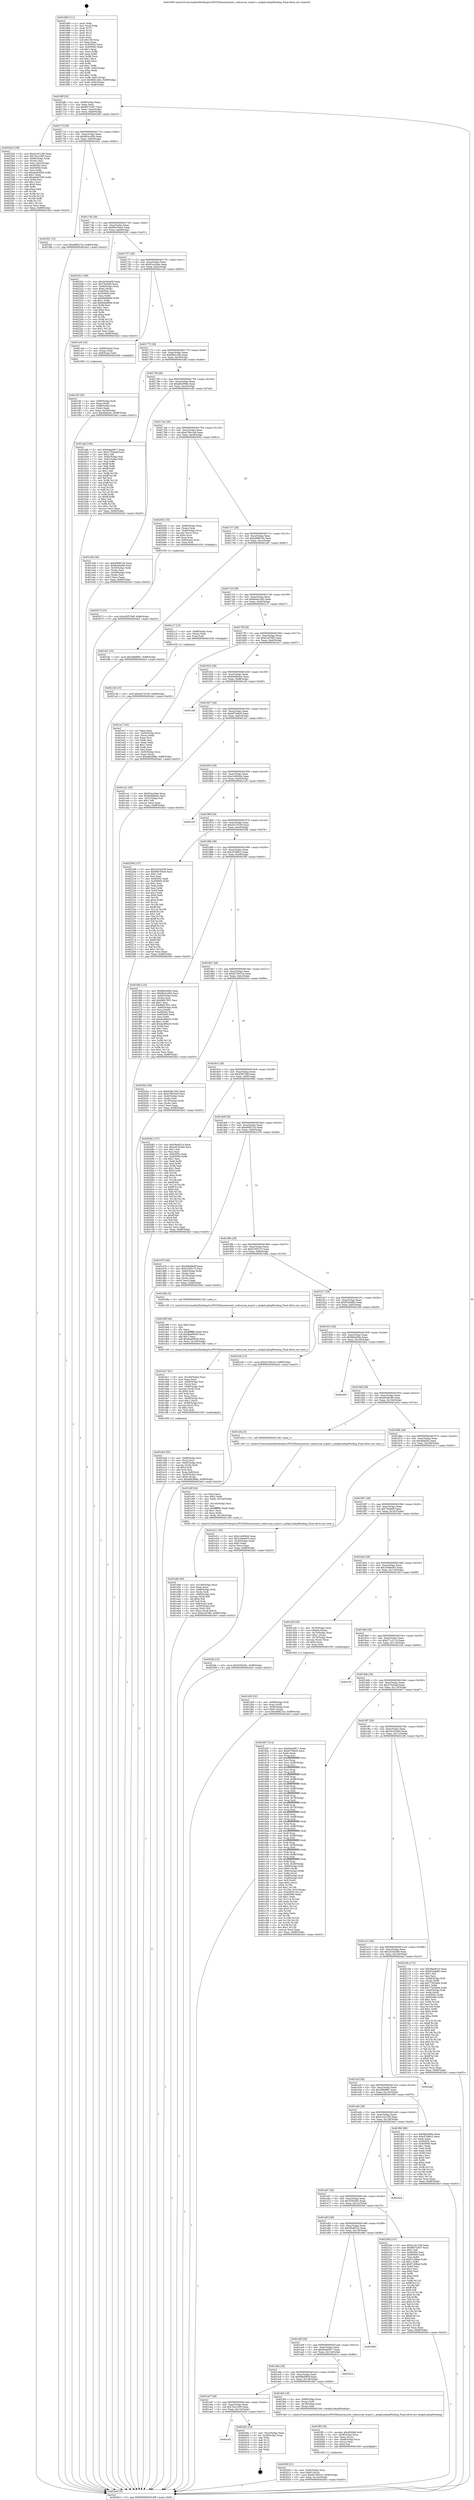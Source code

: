digraph "0x401690" {
  label = "0x401690 (/mnt/c/Users/mathe/Desktop/tcc/POCII/binaries/extr_redissrcae_evport.c_aeApiLookupPending_Final-ollvm.out::main(0))"
  labelloc = "t"
  node[shape=record]

  Entry [label="",width=0.3,height=0.3,shape=circle,fillcolor=black,style=filled]
  "0x4016ff" [label="{
     0x4016ff [32]\l
     | [instrs]\l
     &nbsp;&nbsp;0x4016ff \<+6\>: mov -0x98(%rbp),%eax\l
     &nbsp;&nbsp;0x401705 \<+2\>: mov %eax,%ecx\l
     &nbsp;&nbsp;0x401707 \<+6\>: sub $0x89c7e267,%ecx\l
     &nbsp;&nbsp;0x40170d \<+6\>: mov %eax,-0xac(%rbp)\l
     &nbsp;&nbsp;0x401713 \<+6\>: mov %ecx,-0xb0(%rbp)\l
     &nbsp;&nbsp;0x401719 \<+6\>: je 00000000004023a0 \<main+0xd10\>\l
  }"]
  "0x4023a0" [label="{
     0x4023a0 [108]\l
     | [instrs]\l
     &nbsp;&nbsp;0x4023a0 \<+5\>: mov $0x41cb1238,%eax\l
     &nbsp;&nbsp;0x4023a5 \<+5\>: mov $0x7bccc295,%ecx\l
     &nbsp;&nbsp;0x4023aa \<+7\>: mov -0x90(%rbp),%rdx\l
     &nbsp;&nbsp;0x4023b1 \<+2\>: mov (%rdx),%esi\l
     &nbsp;&nbsp;0x4023b3 \<+3\>: mov %esi,-0x2c(%rbp)\l
     &nbsp;&nbsp;0x4023b6 \<+7\>: mov 0x40505c,%esi\l
     &nbsp;&nbsp;0x4023bd \<+7\>: mov 0x405060,%edi\l
     &nbsp;&nbsp;0x4023c4 \<+3\>: mov %esi,%r8d\l
     &nbsp;&nbsp;0x4023c7 \<+7\>: sub $0xa6d43556,%r8d\l
     &nbsp;&nbsp;0x4023ce \<+4\>: sub $0x1,%r8d\l
     &nbsp;&nbsp;0x4023d2 \<+7\>: add $0xa6d43556,%r8d\l
     &nbsp;&nbsp;0x4023d9 \<+4\>: imul %r8d,%esi\l
     &nbsp;&nbsp;0x4023dd \<+3\>: and $0x1,%esi\l
     &nbsp;&nbsp;0x4023e0 \<+3\>: cmp $0x0,%esi\l
     &nbsp;&nbsp;0x4023e3 \<+4\>: sete %r9b\l
     &nbsp;&nbsp;0x4023e7 \<+3\>: cmp $0xa,%edi\l
     &nbsp;&nbsp;0x4023ea \<+4\>: setl %r10b\l
     &nbsp;&nbsp;0x4023ee \<+3\>: mov %r9b,%r11b\l
     &nbsp;&nbsp;0x4023f1 \<+3\>: and %r10b,%r11b\l
     &nbsp;&nbsp;0x4023f4 \<+3\>: xor %r10b,%r9b\l
     &nbsp;&nbsp;0x4023f7 \<+3\>: or %r9b,%r11b\l
     &nbsp;&nbsp;0x4023fa \<+4\>: test $0x1,%r11b\l
     &nbsp;&nbsp;0x4023fe \<+3\>: cmovne %ecx,%eax\l
     &nbsp;&nbsp;0x402401 \<+6\>: mov %eax,-0x98(%rbp)\l
     &nbsp;&nbsp;0x402407 \<+5\>: jmp 00000000004024e3 \<main+0xe53\>\l
  }"]
  "0x40171f" [label="{
     0x40171f [28]\l
     | [instrs]\l
     &nbsp;&nbsp;0x40171f \<+5\>: jmp 0000000000401724 \<main+0x94\>\l
     &nbsp;&nbsp;0x401724 \<+6\>: mov -0xac(%rbp),%eax\l
     &nbsp;&nbsp;0x40172a \<+5\>: sub $0x8b3ccd5b,%eax\l
     &nbsp;&nbsp;0x40172f \<+6\>: mov %eax,-0xb4(%rbp)\l
     &nbsp;&nbsp;0x401735 \<+6\>: je 0000000000401fd1 \<main+0x941\>\l
  }"]
  Exit [label="",width=0.3,height=0.3,shape=circle,fillcolor=black,style=filled,peripheries=2]
  "0x401fd1" [label="{
     0x401fd1 [15]\l
     | [instrs]\l
     &nbsp;&nbsp;0x401fd1 \<+10\>: movl $0xef0827a3,-0x98(%rbp)\l
     &nbsp;&nbsp;0x401fdb \<+5\>: jmp 00000000004024e3 \<main+0xe53\>\l
  }"]
  "0x40173b" [label="{
     0x40173b [28]\l
     | [instrs]\l
     &nbsp;&nbsp;0x40173b \<+5\>: jmp 0000000000401740 \<main+0xb0\>\l
     &nbsp;&nbsp;0x401740 \<+6\>: mov -0xac(%rbp),%eax\l
     &nbsp;&nbsp;0x401746 \<+5\>: sub $0x90e79ee4,%eax\l
     &nbsp;&nbsp;0x40174b \<+6\>: mov %eax,-0xb8(%rbp)\l
     &nbsp;&nbsp;0x401751 \<+6\>: je 0000000000402291 \<main+0xc01\>\l
  }"]
  "0x401af3" [label="{
     0x401af3\l
  }", style=dashed]
  "0x402291" [label="{
     0x402291 [109]\l
     | [instrs]\l
     &nbsp;&nbsp;0x402291 \<+5\>: mov $0x2e33a458,%eax\l
     &nbsp;&nbsp;0x402296 \<+5\>: mov $0x75e0ef5,%ecx\l
     &nbsp;&nbsp;0x40229b \<+7\>: mov -0x90(%rbp),%rdx\l
     &nbsp;&nbsp;0x4022a2 \<+6\>: movl $0x0,(%rdx)\l
     &nbsp;&nbsp;0x4022a8 \<+7\>: mov 0x40505c,%esi\l
     &nbsp;&nbsp;0x4022af \<+7\>: mov 0x405060,%edi\l
     &nbsp;&nbsp;0x4022b6 \<+3\>: mov %esi,%r8d\l
     &nbsp;&nbsp;0x4022b9 \<+7\>: sub $0xb0d46f49,%r8d\l
     &nbsp;&nbsp;0x4022c0 \<+4\>: sub $0x1,%r8d\l
     &nbsp;&nbsp;0x4022c4 \<+7\>: add $0xb0d46f49,%r8d\l
     &nbsp;&nbsp;0x4022cb \<+4\>: imul %r8d,%esi\l
     &nbsp;&nbsp;0x4022cf \<+3\>: and $0x1,%esi\l
     &nbsp;&nbsp;0x4022d2 \<+3\>: cmp $0x0,%esi\l
     &nbsp;&nbsp;0x4022d5 \<+4\>: sete %r9b\l
     &nbsp;&nbsp;0x4022d9 \<+3\>: cmp $0xa,%edi\l
     &nbsp;&nbsp;0x4022dc \<+4\>: setl %r10b\l
     &nbsp;&nbsp;0x4022e0 \<+3\>: mov %r9b,%r11b\l
     &nbsp;&nbsp;0x4022e3 \<+3\>: and %r10b,%r11b\l
     &nbsp;&nbsp;0x4022e6 \<+3\>: xor %r10b,%r9b\l
     &nbsp;&nbsp;0x4022e9 \<+3\>: or %r9b,%r11b\l
     &nbsp;&nbsp;0x4022ec \<+4\>: test $0x1,%r11b\l
     &nbsp;&nbsp;0x4022f0 \<+3\>: cmovne %ecx,%eax\l
     &nbsp;&nbsp;0x4022f3 \<+6\>: mov %eax,-0x98(%rbp)\l
     &nbsp;&nbsp;0x4022f9 \<+5\>: jmp 00000000004024e3 \<main+0xe53\>\l
  }"]
  "0x401757" [label="{
     0x401757 [28]\l
     | [instrs]\l
     &nbsp;&nbsp;0x401757 \<+5\>: jmp 000000000040175c \<main+0xcc\>\l
     &nbsp;&nbsp;0x40175c \<+6\>: mov -0xac(%rbp),%eax\l
     &nbsp;&nbsp;0x401762 \<+5\>: sub $0x92ac3dee,%eax\l
     &nbsp;&nbsp;0x401767 \<+6\>: mov %eax,-0xbc(%rbp)\l
     &nbsp;&nbsp;0x40176d \<+6\>: je 0000000000401ce0 \<main+0x650\>\l
  }"]
  "0x40240c" [label="{
     0x40240c [18]\l
     | [instrs]\l
     &nbsp;&nbsp;0x40240c \<+3\>: mov -0x2c(%rbp),%eax\l
     &nbsp;&nbsp;0x40240f \<+4\>: lea -0x28(%rbp),%rsp\l
     &nbsp;&nbsp;0x402413 \<+1\>: pop %rbx\l
     &nbsp;&nbsp;0x402414 \<+2\>: pop %r12\l
     &nbsp;&nbsp;0x402416 \<+2\>: pop %r13\l
     &nbsp;&nbsp;0x402418 \<+2\>: pop %r14\l
     &nbsp;&nbsp;0x40241a \<+2\>: pop %r15\l
     &nbsp;&nbsp;0x40241c \<+1\>: pop %rbp\l
     &nbsp;&nbsp;0x40241d \<+1\>: ret\l
  }"]
  "0x401ce0" [label="{
     0x401ce0 [19]\l
     | [instrs]\l
     &nbsp;&nbsp;0x401ce0 \<+7\>: mov -0x88(%rbp),%rax\l
     &nbsp;&nbsp;0x401ce7 \<+3\>: mov (%rax),%rax\l
     &nbsp;&nbsp;0x401cea \<+4\>: mov 0x8(%rax),%rdi\l
     &nbsp;&nbsp;0x401cee \<+5\>: call 0000000000401060 \<atoi@plt\>\l
     | [calls]\l
     &nbsp;&nbsp;0x401060 \{1\} (unknown)\l
  }"]
  "0x401773" [label="{
     0x401773 [28]\l
     | [instrs]\l
     &nbsp;&nbsp;0x401773 \<+5\>: jmp 0000000000401778 \<main+0xe8\>\l
     &nbsp;&nbsp;0x401778 \<+6\>: mov -0xac(%rbp),%eax\l
     &nbsp;&nbsp;0x40177e \<+5\>: sub $0x98d1cfdc,%eax\l
     &nbsp;&nbsp;0x401783 \<+6\>: mov %eax,-0xc0(%rbp)\l
     &nbsp;&nbsp;0x401789 \<+6\>: je 0000000000401afd \<main+0x46d\>\l
  }"]
  "0x4021d6" [label="{
     0x4021d6 [15]\l
     | [instrs]\l
     &nbsp;&nbsp;0x4021d6 \<+10\>: movl $0xc6c70100,-0x98(%rbp)\l
     &nbsp;&nbsp;0x4021e0 \<+5\>: jmp 00000000004024e3 \<main+0xe53\>\l
  }"]
  "0x401afd" [label="{
     0x401afd [106]\l
     | [instrs]\l
     &nbsp;&nbsp;0x401afd \<+5\>: mov $0x64ea0817,%eax\l
     &nbsp;&nbsp;0x401b02 \<+5\>: mov $0x275e5aaf,%ecx\l
     &nbsp;&nbsp;0x401b07 \<+2\>: mov $0x1,%dl\l
     &nbsp;&nbsp;0x401b09 \<+7\>: mov -0x92(%rbp),%sil\l
     &nbsp;&nbsp;0x401b10 \<+7\>: mov -0x91(%rbp),%dil\l
     &nbsp;&nbsp;0x401b17 \<+3\>: mov %sil,%r8b\l
     &nbsp;&nbsp;0x401b1a \<+4\>: xor $0xff,%r8b\l
     &nbsp;&nbsp;0x401b1e \<+3\>: mov %dil,%r9b\l
     &nbsp;&nbsp;0x401b21 \<+4\>: xor $0xff,%r9b\l
     &nbsp;&nbsp;0x401b25 \<+3\>: xor $0x1,%dl\l
     &nbsp;&nbsp;0x401b28 \<+3\>: mov %r8b,%r10b\l
     &nbsp;&nbsp;0x401b2b \<+4\>: and $0xff,%r10b\l
     &nbsp;&nbsp;0x401b2f \<+3\>: and %dl,%sil\l
     &nbsp;&nbsp;0x401b32 \<+3\>: mov %r9b,%r11b\l
     &nbsp;&nbsp;0x401b35 \<+4\>: and $0xff,%r11b\l
     &nbsp;&nbsp;0x401b39 \<+3\>: and %dl,%dil\l
     &nbsp;&nbsp;0x401b3c \<+3\>: or %sil,%r10b\l
     &nbsp;&nbsp;0x401b3f \<+3\>: or %dil,%r11b\l
     &nbsp;&nbsp;0x401b42 \<+3\>: xor %r11b,%r10b\l
     &nbsp;&nbsp;0x401b45 \<+3\>: or %r9b,%r8b\l
     &nbsp;&nbsp;0x401b48 \<+4\>: xor $0xff,%r8b\l
     &nbsp;&nbsp;0x401b4c \<+3\>: or $0x1,%dl\l
     &nbsp;&nbsp;0x401b4f \<+3\>: and %dl,%r8b\l
     &nbsp;&nbsp;0x401b52 \<+3\>: or %r8b,%r10b\l
     &nbsp;&nbsp;0x401b55 \<+4\>: test $0x1,%r10b\l
     &nbsp;&nbsp;0x401b59 \<+3\>: cmovne %ecx,%eax\l
     &nbsp;&nbsp;0x401b5c \<+6\>: mov %eax,-0x98(%rbp)\l
     &nbsp;&nbsp;0x401b62 \<+5\>: jmp 00000000004024e3 \<main+0xe53\>\l
  }"]
  "0x40178f" [label="{
     0x40178f [28]\l
     | [instrs]\l
     &nbsp;&nbsp;0x40178f \<+5\>: jmp 0000000000401794 \<main+0x104\>\l
     &nbsp;&nbsp;0x401794 \<+6\>: mov -0xac(%rbp),%eax\l
     &nbsp;&nbsp;0x40179a \<+5\>: sub $0xa6b396fe,%eax\l
     &nbsp;&nbsp;0x40179f \<+6\>: mov %eax,-0xc4(%rbp)\l
     &nbsp;&nbsp;0x4017a5 \<+6\>: je 0000000000401e36 \<main+0x7a6\>\l
  }"]
  "0x4024e3" [label="{
     0x4024e3 [5]\l
     | [instrs]\l
     &nbsp;&nbsp;0x4024e3 \<+5\>: jmp 00000000004016ff \<main+0x6f\>\l
  }"]
  "0x401690" [label="{
     0x401690 [111]\l
     | [instrs]\l
     &nbsp;&nbsp;0x401690 \<+1\>: push %rbp\l
     &nbsp;&nbsp;0x401691 \<+3\>: mov %rsp,%rbp\l
     &nbsp;&nbsp;0x401694 \<+2\>: push %r15\l
     &nbsp;&nbsp;0x401696 \<+2\>: push %r14\l
     &nbsp;&nbsp;0x401698 \<+2\>: push %r13\l
     &nbsp;&nbsp;0x40169a \<+2\>: push %r12\l
     &nbsp;&nbsp;0x40169c \<+1\>: push %rbx\l
     &nbsp;&nbsp;0x40169d \<+7\>: sub $0x138,%rsp\l
     &nbsp;&nbsp;0x4016a4 \<+2\>: xor %eax,%eax\l
     &nbsp;&nbsp;0x4016a6 \<+7\>: mov 0x40505c,%ecx\l
     &nbsp;&nbsp;0x4016ad \<+7\>: mov 0x405060,%edx\l
     &nbsp;&nbsp;0x4016b4 \<+3\>: sub $0x1,%eax\l
     &nbsp;&nbsp;0x4016b7 \<+3\>: mov %ecx,%r8d\l
     &nbsp;&nbsp;0x4016ba \<+3\>: add %eax,%r8d\l
     &nbsp;&nbsp;0x4016bd \<+4\>: imul %r8d,%ecx\l
     &nbsp;&nbsp;0x4016c1 \<+3\>: and $0x1,%ecx\l
     &nbsp;&nbsp;0x4016c4 \<+3\>: cmp $0x0,%ecx\l
     &nbsp;&nbsp;0x4016c7 \<+4\>: sete %r9b\l
     &nbsp;&nbsp;0x4016cb \<+4\>: and $0x1,%r9b\l
     &nbsp;&nbsp;0x4016cf \<+7\>: mov %r9b,-0x92(%rbp)\l
     &nbsp;&nbsp;0x4016d6 \<+3\>: cmp $0xa,%edx\l
     &nbsp;&nbsp;0x4016d9 \<+4\>: setl %r9b\l
     &nbsp;&nbsp;0x4016dd \<+4\>: and $0x1,%r9b\l
     &nbsp;&nbsp;0x4016e1 \<+7\>: mov %r9b,-0x91(%rbp)\l
     &nbsp;&nbsp;0x4016e8 \<+10\>: movl $0x98d1cfdc,-0x98(%rbp)\l
     &nbsp;&nbsp;0x4016f2 \<+6\>: mov %edi,-0x9c(%rbp)\l
     &nbsp;&nbsp;0x4016f8 \<+7\>: mov %rsi,-0xa8(%rbp)\l
  }"]
  "0x402073" [label="{
     0x402073 [15]\l
     | [instrs]\l
     &nbsp;&nbsp;0x402073 \<+10\>: movl $0xd3f5796f,-0x98(%rbp)\l
     &nbsp;&nbsp;0x40207d \<+5\>: jmp 00000000004024e3 \<main+0xe53\>\l
  }"]
  "0x401e36" [label="{
     0x401e36 [36]\l
     | [instrs]\l
     &nbsp;&nbsp;0x401e36 \<+5\>: mov $0xa908f15b,%eax\l
     &nbsp;&nbsp;0x401e3b \<+5\>: mov $0xfe5e6c86,%ecx\l
     &nbsp;&nbsp;0x401e40 \<+4\>: mov -0x50(%rbp),%rdx\l
     &nbsp;&nbsp;0x401e44 \<+2\>: mov (%rdx),%esi\l
     &nbsp;&nbsp;0x401e46 \<+4\>: mov -0x58(%rbp),%rdx\l
     &nbsp;&nbsp;0x401e4a \<+2\>: cmp (%rdx),%esi\l
     &nbsp;&nbsp;0x401e4c \<+3\>: cmovl %ecx,%eax\l
     &nbsp;&nbsp;0x401e4f \<+6\>: mov %eax,-0x98(%rbp)\l
     &nbsp;&nbsp;0x401e55 \<+5\>: jmp 00000000004024e3 \<main+0xe53\>\l
  }"]
  "0x4017ab" [label="{
     0x4017ab [28]\l
     | [instrs]\l
     &nbsp;&nbsp;0x4017ab \<+5\>: jmp 00000000004017b0 \<main+0x120\>\l
     &nbsp;&nbsp;0x4017b0 \<+6\>: mov -0xac(%rbp),%eax\l
     &nbsp;&nbsp;0x4017b6 \<+5\>: sub $0xa79bc2e8,%eax\l
     &nbsp;&nbsp;0x4017bb \<+6\>: mov %eax,-0xc8(%rbp)\l
     &nbsp;&nbsp;0x4017c1 \<+6\>: je 0000000000402052 \<main+0x9c2\>\l
  }"]
  "0x40200f" [label="{
     0x40200f [31]\l
     | [instrs]\l
     &nbsp;&nbsp;0x40200f \<+4\>: mov -0x40(%rbp),%rcx\l
     &nbsp;&nbsp;0x402013 \<+6\>: movl $0x0,(%rcx)\l
     &nbsp;&nbsp;0x402019 \<+10\>: movl $0xd270d21b,-0x98(%rbp)\l
     &nbsp;&nbsp;0x402023 \<+6\>: mov %eax,-0x14c(%rbp)\l
     &nbsp;&nbsp;0x402029 \<+5\>: jmp 00000000004024e3 \<main+0xe53\>\l
  }"]
  "0x402052" [label="{
     0x402052 [33]\l
     | [instrs]\l
     &nbsp;&nbsp;0x402052 \<+4\>: mov -0x68(%rbp),%rax\l
     &nbsp;&nbsp;0x402056 \<+3\>: mov (%rax),%rax\l
     &nbsp;&nbsp;0x402059 \<+4\>: mov -0x40(%rbp),%rcx\l
     &nbsp;&nbsp;0x40205d \<+3\>: movslq (%rcx),%rcx\l
     &nbsp;&nbsp;0x402060 \<+4\>: shl $0x4,%rcx\l
     &nbsp;&nbsp;0x402064 \<+3\>: add %rcx,%rax\l
     &nbsp;&nbsp;0x402067 \<+4\>: mov 0x8(%rax),%rax\l
     &nbsp;&nbsp;0x40206b \<+3\>: mov %rax,%rdi\l
     &nbsp;&nbsp;0x40206e \<+5\>: call 0000000000401030 \<free@plt\>\l
     | [calls]\l
     &nbsp;&nbsp;0x401030 \{1\} (unknown)\l
  }"]
  "0x4017c7" [label="{
     0x4017c7 [28]\l
     | [instrs]\l
     &nbsp;&nbsp;0x4017c7 \<+5\>: jmp 00000000004017cc \<main+0x13c\>\l
     &nbsp;&nbsp;0x4017cc \<+6\>: mov -0xac(%rbp),%eax\l
     &nbsp;&nbsp;0x4017d2 \<+5\>: sub $0xa908f15b,%eax\l
     &nbsp;&nbsp;0x4017d7 \<+6\>: mov %eax,-0xcc(%rbp)\l
     &nbsp;&nbsp;0x4017dd \<+6\>: je 0000000000401ef1 \<main+0x861\>\l
  }"]
  "0x401ff2" [label="{
     0x401ff2 [29]\l
     | [instrs]\l
     &nbsp;&nbsp;0x401ff2 \<+10\>: movabs $0x4030b6,%rdi\l
     &nbsp;&nbsp;0x401ffc \<+4\>: mov -0x48(%rbp),%rcx\l
     &nbsp;&nbsp;0x402000 \<+2\>: mov %eax,(%rcx)\l
     &nbsp;&nbsp;0x402002 \<+4\>: mov -0x48(%rbp),%rcx\l
     &nbsp;&nbsp;0x402006 \<+2\>: mov (%rcx),%esi\l
     &nbsp;&nbsp;0x402008 \<+2\>: mov $0x0,%al\l
     &nbsp;&nbsp;0x40200a \<+5\>: call 0000000000401040 \<printf@plt\>\l
     | [calls]\l
     &nbsp;&nbsp;0x401040 \{1\} (unknown)\l
  }"]
  "0x401ef1" [label="{
     0x401ef1 [15]\l
     | [instrs]\l
     &nbsp;&nbsp;0x401ef1 \<+10\>: movl $0x3dfef981,-0x98(%rbp)\l
     &nbsp;&nbsp;0x401efb \<+5\>: jmp 00000000004024e3 \<main+0xe53\>\l
  }"]
  "0x4017e3" [label="{
     0x4017e3 [28]\l
     | [instrs]\l
     &nbsp;&nbsp;0x4017e3 \<+5\>: jmp 00000000004017e8 \<main+0x158\>\l
     &nbsp;&nbsp;0x4017e8 \<+6\>: mov -0xac(%rbp),%eax\l
     &nbsp;&nbsp;0x4017ee \<+5\>: sub $0xb0da1565,%eax\l
     &nbsp;&nbsp;0x4017f3 \<+6\>: mov %eax,-0xd0(%rbp)\l
     &nbsp;&nbsp;0x4017f9 \<+6\>: je 00000000004021c7 \<main+0xb37\>\l
  }"]
  "0x401ad7" [label="{
     0x401ad7 [28]\l
     | [instrs]\l
     &nbsp;&nbsp;0x401ad7 \<+5\>: jmp 0000000000401adc \<main+0x44c\>\l
     &nbsp;&nbsp;0x401adc \<+6\>: mov -0xac(%rbp),%eax\l
     &nbsp;&nbsp;0x401ae2 \<+5\>: sub $0x7bccc295,%eax\l
     &nbsp;&nbsp;0x401ae7 \<+6\>: mov %eax,-0x13c(%rbp)\l
     &nbsp;&nbsp;0x401aed \<+6\>: je 000000000040240c \<main+0xd7c\>\l
  }"]
  "0x4021c7" [label="{
     0x4021c7 [15]\l
     | [instrs]\l
     &nbsp;&nbsp;0x4021c7 \<+4\>: mov -0x68(%rbp),%rax\l
     &nbsp;&nbsp;0x4021cb \<+3\>: mov (%rax),%rax\l
     &nbsp;&nbsp;0x4021ce \<+3\>: mov %rax,%rdi\l
     &nbsp;&nbsp;0x4021d1 \<+5\>: call 0000000000401030 \<free@plt\>\l
     | [calls]\l
     &nbsp;&nbsp;0x401030 \{1\} (unknown)\l
  }"]
  "0x4017ff" [label="{
     0x4017ff [28]\l
     | [instrs]\l
     &nbsp;&nbsp;0x4017ff \<+5\>: jmp 0000000000401804 \<main+0x174\>\l
     &nbsp;&nbsp;0x401804 \<+6\>: mov -0xac(%rbp),%eax\l
     &nbsp;&nbsp;0x40180a \<+5\>: sub $0xb1ef78f2,%eax\l
     &nbsp;&nbsp;0x40180f \<+6\>: mov %eax,-0xd4(%rbp)\l
     &nbsp;&nbsp;0x401815 \<+6\>: je 0000000000401ec7 \<main+0x837\>\l
  }"]
  "0x401fe0" [label="{
     0x401fe0 [18]\l
     | [instrs]\l
     &nbsp;&nbsp;0x401fe0 \<+4\>: mov -0x68(%rbp),%rax\l
     &nbsp;&nbsp;0x401fe4 \<+3\>: mov (%rax),%rdi\l
     &nbsp;&nbsp;0x401fe7 \<+4\>: mov -0x78(%rbp),%rax\l
     &nbsp;&nbsp;0x401feb \<+2\>: mov (%rax),%esi\l
     &nbsp;&nbsp;0x401fed \<+5\>: call 00000000004013e0 \<aeApiLookupPending\>\l
     | [calls]\l
     &nbsp;&nbsp;0x4013e0 \{1\} (/mnt/c/Users/mathe/Desktop/tcc/POCII/binaries/extr_redissrcae_evport.c_aeApiLookupPending_Final-ollvm.out::aeApiLookupPending)\l
  }"]
  "0x401ec7" [label="{
     0x401ec7 [42]\l
     | [instrs]\l
     &nbsp;&nbsp;0x401ec7 \<+2\>: xor %eax,%eax\l
     &nbsp;&nbsp;0x401ec9 \<+4\>: mov -0x50(%rbp),%rcx\l
     &nbsp;&nbsp;0x401ecd \<+2\>: mov (%rcx),%edx\l
     &nbsp;&nbsp;0x401ecf \<+2\>: mov %eax,%esi\l
     &nbsp;&nbsp;0x401ed1 \<+2\>: sub %edx,%esi\l
     &nbsp;&nbsp;0x401ed3 \<+2\>: mov %eax,%edx\l
     &nbsp;&nbsp;0x401ed5 \<+3\>: sub $0x1,%edx\l
     &nbsp;&nbsp;0x401ed8 \<+2\>: add %edx,%esi\l
     &nbsp;&nbsp;0x401eda \<+2\>: sub %esi,%eax\l
     &nbsp;&nbsp;0x401edc \<+4\>: mov -0x50(%rbp),%rcx\l
     &nbsp;&nbsp;0x401ee0 \<+2\>: mov %eax,(%rcx)\l
     &nbsp;&nbsp;0x401ee2 \<+10\>: movl $0xa6b396fe,-0x98(%rbp)\l
     &nbsp;&nbsp;0x401eec \<+5\>: jmp 00000000004024e3 \<main+0xe53\>\l
  }"]
  "0x40181b" [label="{
     0x40181b [28]\l
     | [instrs]\l
     &nbsp;&nbsp;0x40181b \<+5\>: jmp 0000000000401820 \<main+0x190\>\l
     &nbsp;&nbsp;0x401820 \<+6\>: mov -0xac(%rbp),%eax\l
     &nbsp;&nbsp;0x401826 \<+5\>: sub $0xb4ddb4bc,%eax\l
     &nbsp;&nbsp;0x40182b \<+6\>: mov %eax,-0xd8(%rbp)\l
     &nbsp;&nbsp;0x401831 \<+6\>: je 0000000000401cbf \<main+0x62f\>\l
  }"]
  "0x401abb" [label="{
     0x401abb [28]\l
     | [instrs]\l
     &nbsp;&nbsp;0x401abb \<+5\>: jmp 0000000000401ac0 \<main+0x430\>\l
     &nbsp;&nbsp;0x401ac0 \<+6\>: mov -0xac(%rbp),%eax\l
     &nbsp;&nbsp;0x401ac6 \<+5\>: sub $0x69bd9b5f,%eax\l
     &nbsp;&nbsp;0x401acb \<+6\>: mov %eax,-0x138(%rbp)\l
     &nbsp;&nbsp;0x401ad1 \<+6\>: je 0000000000401fe0 \<main+0x950\>\l
  }"]
  "0x401cbf" [label="{
     0x401cbf\l
  }", style=dashed]
  "0x401837" [label="{
     0x401837 [28]\l
     | [instrs]\l
     &nbsp;&nbsp;0x401837 \<+5\>: jmp 000000000040183c \<main+0x1ac\>\l
     &nbsp;&nbsp;0x40183c \<+6\>: mov -0xac(%rbp),%eax\l
     &nbsp;&nbsp;0x401842 \<+5\>: sub $0xbf75e6c8,%eax\l
     &nbsp;&nbsp;0x401847 \<+6\>: mov %eax,-0xdc(%rbp)\l
     &nbsp;&nbsp;0x40184d \<+6\>: je 0000000000401ca1 \<main+0x611\>\l
  }"]
  "0x40241e" [label="{
     0x40241e\l
  }", style=dashed]
  "0x401ca1" [label="{
     0x401ca1 [30]\l
     | [instrs]\l
     &nbsp;&nbsp;0x401ca1 \<+5\>: mov $0x92ac3dee,%eax\l
     &nbsp;&nbsp;0x401ca6 \<+5\>: mov $0xb4ddb4bc,%ecx\l
     &nbsp;&nbsp;0x401cab \<+3\>: mov -0x31(%rbp),%dl\l
     &nbsp;&nbsp;0x401cae \<+3\>: test $0x1,%dl\l
     &nbsp;&nbsp;0x401cb1 \<+3\>: cmovne %ecx,%eax\l
     &nbsp;&nbsp;0x401cb4 \<+6\>: mov %eax,-0x98(%rbp)\l
     &nbsp;&nbsp;0x401cba \<+5\>: jmp 00000000004024e3 \<main+0xe53\>\l
  }"]
  "0x401853" [label="{
     0x401853 [28]\l
     | [instrs]\l
     &nbsp;&nbsp;0x401853 \<+5\>: jmp 0000000000401858 \<main+0x1c8\>\l
     &nbsp;&nbsp;0x401858 \<+6\>: mov -0xac(%rbp),%eax\l
     &nbsp;&nbsp;0x40185e \<+5\>: sub $0xc1e06644,%eax\l
     &nbsp;&nbsp;0x401863 \<+6\>: mov %eax,-0xe0(%rbp)\l
     &nbsp;&nbsp;0x401869 \<+6\>: je 00000000004021e5 \<main+0xb55\>\l
  }"]
  "0x401a9f" [label="{
     0x401a9f [28]\l
     | [instrs]\l
     &nbsp;&nbsp;0x401a9f \<+5\>: jmp 0000000000401aa4 \<main+0x414\>\l
     &nbsp;&nbsp;0x401aa4 \<+6\>: mov -0xac(%rbp),%eax\l
     &nbsp;&nbsp;0x401aaa \<+5\>: sub $0x64ea0817,%eax\l
     &nbsp;&nbsp;0x401aaf \<+6\>: mov %eax,-0x134(%rbp)\l
     &nbsp;&nbsp;0x401ab5 \<+6\>: je 000000000040241e \<main+0xd8e\>\l
  }"]
  "0x4021e5" [label="{
     0x4021e5\l
  }", style=dashed]
  "0x40186f" [label="{
     0x40186f [28]\l
     | [instrs]\l
     &nbsp;&nbsp;0x40186f \<+5\>: jmp 0000000000401874 \<main+0x1e4\>\l
     &nbsp;&nbsp;0x401874 \<+6\>: mov -0xac(%rbp),%eax\l
     &nbsp;&nbsp;0x40187a \<+5\>: sub $0xc6c70100,%eax\l
     &nbsp;&nbsp;0x40187f \<+6\>: mov %eax,-0xe4(%rbp)\l
     &nbsp;&nbsp;0x401885 \<+6\>: je 0000000000402208 \<main+0xb78\>\l
  }"]
  "0x40248d" [label="{
     0x40248d\l
  }", style=dashed]
  "0x402208" [label="{
     0x402208 [137]\l
     | [instrs]\l
     &nbsp;&nbsp;0x402208 \<+5\>: mov $0x2e33a458,%eax\l
     &nbsp;&nbsp;0x40220d \<+5\>: mov $0x90e79ee4,%ecx\l
     &nbsp;&nbsp;0x402212 \<+2\>: mov $0x1,%dl\l
     &nbsp;&nbsp;0x402214 \<+2\>: xor %esi,%esi\l
     &nbsp;&nbsp;0x402216 \<+7\>: mov 0x40505c,%edi\l
     &nbsp;&nbsp;0x40221d \<+8\>: mov 0x405060,%r8d\l
     &nbsp;&nbsp;0x402225 \<+3\>: sub $0x1,%esi\l
     &nbsp;&nbsp;0x402228 \<+3\>: mov %edi,%r9d\l
     &nbsp;&nbsp;0x40222b \<+3\>: add %esi,%r9d\l
     &nbsp;&nbsp;0x40222e \<+4\>: imul %r9d,%edi\l
     &nbsp;&nbsp;0x402232 \<+3\>: and $0x1,%edi\l
     &nbsp;&nbsp;0x402235 \<+3\>: cmp $0x0,%edi\l
     &nbsp;&nbsp;0x402238 \<+4\>: sete %r10b\l
     &nbsp;&nbsp;0x40223c \<+4\>: cmp $0xa,%r8d\l
     &nbsp;&nbsp;0x402240 \<+4\>: setl %r11b\l
     &nbsp;&nbsp;0x402244 \<+3\>: mov %r10b,%bl\l
     &nbsp;&nbsp;0x402247 \<+3\>: xor $0xff,%bl\l
     &nbsp;&nbsp;0x40224a \<+3\>: mov %r11b,%r14b\l
     &nbsp;&nbsp;0x40224d \<+4\>: xor $0xff,%r14b\l
     &nbsp;&nbsp;0x402251 \<+3\>: xor $0x1,%dl\l
     &nbsp;&nbsp;0x402254 \<+3\>: mov %bl,%r15b\l
     &nbsp;&nbsp;0x402257 \<+4\>: and $0xff,%r15b\l
     &nbsp;&nbsp;0x40225b \<+3\>: and %dl,%r10b\l
     &nbsp;&nbsp;0x40225e \<+3\>: mov %r14b,%r12b\l
     &nbsp;&nbsp;0x402261 \<+4\>: and $0xff,%r12b\l
     &nbsp;&nbsp;0x402265 \<+3\>: and %dl,%r11b\l
     &nbsp;&nbsp;0x402268 \<+3\>: or %r10b,%r15b\l
     &nbsp;&nbsp;0x40226b \<+3\>: or %r11b,%r12b\l
     &nbsp;&nbsp;0x40226e \<+3\>: xor %r12b,%r15b\l
     &nbsp;&nbsp;0x402271 \<+3\>: or %r14b,%bl\l
     &nbsp;&nbsp;0x402274 \<+3\>: xor $0xff,%bl\l
     &nbsp;&nbsp;0x402277 \<+3\>: or $0x1,%dl\l
     &nbsp;&nbsp;0x40227a \<+2\>: and %dl,%bl\l
     &nbsp;&nbsp;0x40227c \<+3\>: or %bl,%r15b\l
     &nbsp;&nbsp;0x40227f \<+4\>: test $0x1,%r15b\l
     &nbsp;&nbsp;0x402283 \<+3\>: cmovne %ecx,%eax\l
     &nbsp;&nbsp;0x402286 \<+6\>: mov %eax,-0x98(%rbp)\l
     &nbsp;&nbsp;0x40228c \<+5\>: jmp 00000000004024e3 \<main+0xe53\>\l
  }"]
  "0x40188b" [label="{
     0x40188b [28]\l
     | [instrs]\l
     &nbsp;&nbsp;0x40188b \<+5\>: jmp 0000000000401890 \<main+0x200\>\l
     &nbsp;&nbsp;0x401890 \<+6\>: mov -0xac(%rbp),%eax\l
     &nbsp;&nbsp;0x401896 \<+5\>: sub $0xcf7e96c2,%eax\l
     &nbsp;&nbsp;0x40189b \<+6\>: mov %eax,-0xe8(%rbp)\l
     &nbsp;&nbsp;0x4018a1 \<+6\>: je 0000000000401f56 \<main+0x8c6\>\l
  }"]
  "0x401a83" [label="{
     0x401a83 [28]\l
     | [instrs]\l
     &nbsp;&nbsp;0x401a83 \<+5\>: jmp 0000000000401a88 \<main+0x3f8\>\l
     &nbsp;&nbsp;0x401a88 \<+6\>: mov -0xac(%rbp),%eax\l
     &nbsp;&nbsp;0x401a8e \<+5\>: sub $0x58aef31d,%eax\l
     &nbsp;&nbsp;0x401a93 \<+6\>: mov %eax,-0x130(%rbp)\l
     &nbsp;&nbsp;0x401a99 \<+6\>: je 000000000040248d \<main+0xdfd\>\l
  }"]
  "0x401f56" [label="{
     0x401f56 [123]\l
     | [instrs]\l
     &nbsp;&nbsp;0x401f56 \<+5\>: mov $0xf9dcb90e,%eax\l
     &nbsp;&nbsp;0x401f5b \<+5\>: mov $0x8b3ccd5b,%ecx\l
     &nbsp;&nbsp;0x401f60 \<+4\>: mov -0x60(%rbp),%rdx\l
     &nbsp;&nbsp;0x401f64 \<+2\>: mov (%rdx),%esi\l
     &nbsp;&nbsp;0x401f66 \<+6\>: add $0x8bf47951,%esi\l
     &nbsp;&nbsp;0x401f6c \<+3\>: add $0x1,%esi\l
     &nbsp;&nbsp;0x401f6f \<+6\>: sub $0x8bf47951,%esi\l
     &nbsp;&nbsp;0x401f75 \<+4\>: mov -0x60(%rbp),%rdx\l
     &nbsp;&nbsp;0x401f79 \<+2\>: mov %esi,(%rdx)\l
     &nbsp;&nbsp;0x401f7b \<+7\>: mov 0x40505c,%esi\l
     &nbsp;&nbsp;0x401f82 \<+7\>: mov 0x405060,%edi\l
     &nbsp;&nbsp;0x401f89 \<+3\>: mov %esi,%r8d\l
     &nbsp;&nbsp;0x401f8c \<+7\>: sub $0x4a396e20,%r8d\l
     &nbsp;&nbsp;0x401f93 \<+4\>: sub $0x1,%r8d\l
     &nbsp;&nbsp;0x401f97 \<+7\>: add $0x4a396e20,%r8d\l
     &nbsp;&nbsp;0x401f9e \<+4\>: imul %r8d,%esi\l
     &nbsp;&nbsp;0x401fa2 \<+3\>: and $0x1,%esi\l
     &nbsp;&nbsp;0x401fa5 \<+3\>: cmp $0x0,%esi\l
     &nbsp;&nbsp;0x401fa8 \<+4\>: sete %r9b\l
     &nbsp;&nbsp;0x401fac \<+3\>: cmp $0xa,%edi\l
     &nbsp;&nbsp;0x401faf \<+4\>: setl %r10b\l
     &nbsp;&nbsp;0x401fb3 \<+3\>: mov %r9b,%r11b\l
     &nbsp;&nbsp;0x401fb6 \<+3\>: and %r10b,%r11b\l
     &nbsp;&nbsp;0x401fb9 \<+3\>: xor %r10b,%r9b\l
     &nbsp;&nbsp;0x401fbc \<+3\>: or %r9b,%r11b\l
     &nbsp;&nbsp;0x401fbf \<+4\>: test $0x1,%r11b\l
     &nbsp;&nbsp;0x401fc3 \<+3\>: cmovne %ecx,%eax\l
     &nbsp;&nbsp;0x401fc6 \<+6\>: mov %eax,-0x98(%rbp)\l
     &nbsp;&nbsp;0x401fcc \<+5\>: jmp 00000000004024e3 \<main+0xe53\>\l
  }"]
  "0x4018a7" [label="{
     0x4018a7 [28]\l
     | [instrs]\l
     &nbsp;&nbsp;0x4018a7 \<+5\>: jmp 00000000004018ac \<main+0x21c\>\l
     &nbsp;&nbsp;0x4018ac \<+6\>: mov -0xac(%rbp),%eax\l
     &nbsp;&nbsp;0x4018b2 \<+5\>: sub $0xd270d21b,%eax\l
     &nbsp;&nbsp;0x4018b7 \<+6\>: mov %eax,-0xec(%rbp)\l
     &nbsp;&nbsp;0x4018bd \<+6\>: je 000000000040202e \<main+0x99e\>\l
  }"]
  "0x40230d" [label="{
     0x40230d [147]\l
     | [instrs]\l
     &nbsp;&nbsp;0x40230d \<+5\>: mov $0x41cb1238,%eax\l
     &nbsp;&nbsp;0x402312 \<+5\>: mov $0x89c7e267,%ecx\l
     &nbsp;&nbsp;0x402317 \<+2\>: mov $0x1,%dl\l
     &nbsp;&nbsp;0x402319 \<+7\>: mov 0x40505c,%esi\l
     &nbsp;&nbsp;0x402320 \<+7\>: mov 0x405060,%edi\l
     &nbsp;&nbsp;0x402327 \<+3\>: mov %esi,%r8d\l
     &nbsp;&nbsp;0x40232a \<+7\>: sub $0xf7c2f9ad,%r8d\l
     &nbsp;&nbsp;0x402331 \<+4\>: sub $0x1,%r8d\l
     &nbsp;&nbsp;0x402335 \<+7\>: add $0xf7c2f9ad,%r8d\l
     &nbsp;&nbsp;0x40233c \<+4\>: imul %r8d,%esi\l
     &nbsp;&nbsp;0x402340 \<+3\>: and $0x1,%esi\l
     &nbsp;&nbsp;0x402343 \<+3\>: cmp $0x0,%esi\l
     &nbsp;&nbsp;0x402346 \<+4\>: sete %r9b\l
     &nbsp;&nbsp;0x40234a \<+3\>: cmp $0xa,%edi\l
     &nbsp;&nbsp;0x40234d \<+4\>: setl %r10b\l
     &nbsp;&nbsp;0x402351 \<+3\>: mov %r9b,%r11b\l
     &nbsp;&nbsp;0x402354 \<+4\>: xor $0xff,%r11b\l
     &nbsp;&nbsp;0x402358 \<+3\>: mov %r10b,%bl\l
     &nbsp;&nbsp;0x40235b \<+3\>: xor $0xff,%bl\l
     &nbsp;&nbsp;0x40235e \<+3\>: xor $0x0,%dl\l
     &nbsp;&nbsp;0x402361 \<+3\>: mov %r11b,%r14b\l
     &nbsp;&nbsp;0x402364 \<+4\>: and $0x0,%r14b\l
     &nbsp;&nbsp;0x402368 \<+3\>: and %dl,%r9b\l
     &nbsp;&nbsp;0x40236b \<+3\>: mov %bl,%r15b\l
     &nbsp;&nbsp;0x40236e \<+4\>: and $0x0,%r15b\l
     &nbsp;&nbsp;0x402372 \<+3\>: and %dl,%r10b\l
     &nbsp;&nbsp;0x402375 \<+3\>: or %r9b,%r14b\l
     &nbsp;&nbsp;0x402378 \<+3\>: or %r10b,%r15b\l
     &nbsp;&nbsp;0x40237b \<+3\>: xor %r15b,%r14b\l
     &nbsp;&nbsp;0x40237e \<+3\>: or %bl,%r11b\l
     &nbsp;&nbsp;0x402381 \<+4\>: xor $0xff,%r11b\l
     &nbsp;&nbsp;0x402385 \<+3\>: or $0x0,%dl\l
     &nbsp;&nbsp;0x402388 \<+3\>: and %dl,%r11b\l
     &nbsp;&nbsp;0x40238b \<+3\>: or %r11b,%r14b\l
     &nbsp;&nbsp;0x40238e \<+4\>: test $0x1,%r14b\l
     &nbsp;&nbsp;0x402392 \<+3\>: cmovne %ecx,%eax\l
     &nbsp;&nbsp;0x402395 \<+6\>: mov %eax,-0x98(%rbp)\l
     &nbsp;&nbsp;0x40239b \<+5\>: jmp 00000000004024e3 \<main+0xe53\>\l
  }"]
  "0x40202e" [label="{
     0x40202e [36]\l
     | [instrs]\l
     &nbsp;&nbsp;0x40202e \<+5\>: mov $0xb0da1565,%eax\l
     &nbsp;&nbsp;0x402033 \<+5\>: mov $0xa79bc2e8,%ecx\l
     &nbsp;&nbsp;0x402038 \<+4\>: mov -0x40(%rbp),%rdx\l
     &nbsp;&nbsp;0x40203c \<+2\>: mov (%rdx),%esi\l
     &nbsp;&nbsp;0x40203e \<+4\>: mov -0x70(%rbp),%rdx\l
     &nbsp;&nbsp;0x402042 \<+2\>: cmp (%rdx),%esi\l
     &nbsp;&nbsp;0x402044 \<+3\>: cmovl %ecx,%eax\l
     &nbsp;&nbsp;0x402047 \<+6\>: mov %eax,-0x98(%rbp)\l
     &nbsp;&nbsp;0x40204d \<+5\>: jmp 00000000004024e3 \<main+0xe53\>\l
  }"]
  "0x4018c3" [label="{
     0x4018c3 [28]\l
     | [instrs]\l
     &nbsp;&nbsp;0x4018c3 \<+5\>: jmp 00000000004018c8 \<main+0x238\>\l
     &nbsp;&nbsp;0x4018c8 \<+6\>: mov -0xac(%rbp),%eax\l
     &nbsp;&nbsp;0x4018ce \<+5\>: sub $0xd3f5796f,%eax\l
     &nbsp;&nbsp;0x4018d3 \<+6\>: mov %eax,-0xf0(%rbp)\l
     &nbsp;&nbsp;0x4018d9 \<+6\>: je 0000000000402082 \<main+0x9f2\>\l
  }"]
  "0x401a67" [label="{
     0x401a67 [28]\l
     | [instrs]\l
     &nbsp;&nbsp;0x401a67 \<+5\>: jmp 0000000000401a6c \<main+0x3dc\>\l
     &nbsp;&nbsp;0x401a6c \<+6\>: mov -0xac(%rbp),%eax\l
     &nbsp;&nbsp;0x401a72 \<+5\>: sub $0x555fcd5c,%eax\l
     &nbsp;&nbsp;0x401a77 \<+6\>: mov %eax,-0x12c(%rbp)\l
     &nbsp;&nbsp;0x401a7d \<+6\>: je 000000000040230d \<main+0xc7d\>\l
  }"]
  "0x402082" [label="{
     0x402082 [137]\l
     | [instrs]\l
     &nbsp;&nbsp;0x402082 \<+5\>: mov $0x58aef31d,%eax\l
     &nbsp;&nbsp;0x402087 \<+5\>: mov $0x2d1024a9,%ecx\l
     &nbsp;&nbsp;0x40208c \<+2\>: mov $0x1,%dl\l
     &nbsp;&nbsp;0x40208e \<+2\>: xor %esi,%esi\l
     &nbsp;&nbsp;0x402090 \<+7\>: mov 0x40505c,%edi\l
     &nbsp;&nbsp;0x402097 \<+8\>: mov 0x405060,%r8d\l
     &nbsp;&nbsp;0x40209f \<+3\>: sub $0x1,%esi\l
     &nbsp;&nbsp;0x4020a2 \<+3\>: mov %edi,%r9d\l
     &nbsp;&nbsp;0x4020a5 \<+3\>: add %esi,%r9d\l
     &nbsp;&nbsp;0x4020a8 \<+4\>: imul %r9d,%edi\l
     &nbsp;&nbsp;0x4020ac \<+3\>: and $0x1,%edi\l
     &nbsp;&nbsp;0x4020af \<+3\>: cmp $0x0,%edi\l
     &nbsp;&nbsp;0x4020b2 \<+4\>: sete %r10b\l
     &nbsp;&nbsp;0x4020b6 \<+4\>: cmp $0xa,%r8d\l
     &nbsp;&nbsp;0x4020ba \<+4\>: setl %r11b\l
     &nbsp;&nbsp;0x4020be \<+3\>: mov %r10b,%bl\l
     &nbsp;&nbsp;0x4020c1 \<+3\>: xor $0xff,%bl\l
     &nbsp;&nbsp;0x4020c4 \<+3\>: mov %r11b,%r14b\l
     &nbsp;&nbsp;0x4020c7 \<+4\>: xor $0xff,%r14b\l
     &nbsp;&nbsp;0x4020cb \<+3\>: xor $0x0,%dl\l
     &nbsp;&nbsp;0x4020ce \<+3\>: mov %bl,%r15b\l
     &nbsp;&nbsp;0x4020d1 \<+4\>: and $0x0,%r15b\l
     &nbsp;&nbsp;0x4020d5 \<+3\>: and %dl,%r10b\l
     &nbsp;&nbsp;0x4020d8 \<+3\>: mov %r14b,%r12b\l
     &nbsp;&nbsp;0x4020db \<+4\>: and $0x0,%r12b\l
     &nbsp;&nbsp;0x4020df \<+3\>: and %dl,%r11b\l
     &nbsp;&nbsp;0x4020e2 \<+3\>: or %r10b,%r15b\l
     &nbsp;&nbsp;0x4020e5 \<+3\>: or %r11b,%r12b\l
     &nbsp;&nbsp;0x4020e8 \<+3\>: xor %r12b,%r15b\l
     &nbsp;&nbsp;0x4020eb \<+3\>: or %r14b,%bl\l
     &nbsp;&nbsp;0x4020ee \<+3\>: xor $0xff,%bl\l
     &nbsp;&nbsp;0x4020f1 \<+3\>: or $0x0,%dl\l
     &nbsp;&nbsp;0x4020f4 \<+2\>: and %dl,%bl\l
     &nbsp;&nbsp;0x4020f6 \<+3\>: or %bl,%r15b\l
     &nbsp;&nbsp;0x4020f9 \<+4\>: test $0x1,%r15b\l
     &nbsp;&nbsp;0x4020fd \<+3\>: cmovne %ecx,%eax\l
     &nbsp;&nbsp;0x402100 \<+6\>: mov %eax,-0x98(%rbp)\l
     &nbsp;&nbsp;0x402106 \<+5\>: jmp 00000000004024e3 \<main+0xe53\>\l
  }"]
  "0x4018df" [label="{
     0x4018df [28]\l
     | [instrs]\l
     &nbsp;&nbsp;0x4018df \<+5\>: jmp 00000000004018e4 \<main+0x254\>\l
     &nbsp;&nbsp;0x4018e4 \<+6\>: mov -0xac(%rbp),%eax\l
     &nbsp;&nbsp;0x4018ea \<+5\>: sub $0xef0827a3,%eax\l
     &nbsp;&nbsp;0x4018ef \<+6\>: mov %eax,-0xf4(%rbp)\l
     &nbsp;&nbsp;0x4018f5 \<+6\>: je 0000000000401d76 \<main+0x6e6\>\l
  }"]
  "0x4024cb" [label="{
     0x4024cb\l
  }", style=dashed]
  "0x401d76" [label="{
     0x401d76 [36]\l
     | [instrs]\l
     &nbsp;&nbsp;0x401d76 \<+5\>: mov $0x69bd9b5f,%eax\l
     &nbsp;&nbsp;0x401d7b \<+5\>: mov $0xf1395c75,%ecx\l
     &nbsp;&nbsp;0x401d80 \<+4\>: mov -0x60(%rbp),%rdx\l
     &nbsp;&nbsp;0x401d84 \<+2\>: mov (%rdx),%esi\l
     &nbsp;&nbsp;0x401d86 \<+4\>: mov -0x70(%rbp),%rdx\l
     &nbsp;&nbsp;0x401d8a \<+2\>: cmp (%rdx),%esi\l
     &nbsp;&nbsp;0x401d8c \<+3\>: cmovl %ecx,%eax\l
     &nbsp;&nbsp;0x401d8f \<+6\>: mov %eax,-0x98(%rbp)\l
     &nbsp;&nbsp;0x401d95 \<+5\>: jmp 00000000004024e3 \<main+0xe53\>\l
  }"]
  "0x4018fb" [label="{
     0x4018fb [28]\l
     | [instrs]\l
     &nbsp;&nbsp;0x4018fb \<+5\>: jmp 0000000000401900 \<main+0x270\>\l
     &nbsp;&nbsp;0x401900 \<+6\>: mov -0xac(%rbp),%eax\l
     &nbsp;&nbsp;0x401906 \<+5\>: sub $0xf1395c75,%eax\l
     &nbsp;&nbsp;0x40190b \<+6\>: mov %eax,-0xf8(%rbp)\l
     &nbsp;&nbsp;0x401911 \<+6\>: je 0000000000401d9a \<main+0x70a\>\l
  }"]
  "0x401a4b" [label="{
     0x401a4b [28]\l
     | [instrs]\l
     &nbsp;&nbsp;0x401a4b \<+5\>: jmp 0000000000401a50 \<main+0x3c0\>\l
     &nbsp;&nbsp;0x401a50 \<+6\>: mov -0xac(%rbp),%eax\l
     &nbsp;&nbsp;0x401a56 \<+5\>: sub $0x41cb1238,%eax\l
     &nbsp;&nbsp;0x401a5b \<+6\>: mov %eax,-0x128(%rbp)\l
     &nbsp;&nbsp;0x401a61 \<+6\>: je 00000000004024cb \<main+0xe3b\>\l
  }"]
  "0x401d9a" [label="{
     0x401d9a [5]\l
     | [instrs]\l
     &nbsp;&nbsp;0x401d9a \<+5\>: call 0000000000401160 \<next_i\>\l
     | [calls]\l
     &nbsp;&nbsp;0x401160 \{1\} (/mnt/c/Users/mathe/Desktop/tcc/POCII/binaries/extr_redissrcae_evport.c_aeApiLookupPending_Final-ollvm.out::next_i)\l
  }"]
  "0x401917" [label="{
     0x401917 [28]\l
     | [instrs]\l
     &nbsp;&nbsp;0x401917 \<+5\>: jmp 000000000040191c \<main+0x28c\>\l
     &nbsp;&nbsp;0x40191c \<+6\>: mov -0xac(%rbp),%eax\l
     &nbsp;&nbsp;0x401922 \<+5\>: sub $0xf53edd83,%eax\l
     &nbsp;&nbsp;0x401927 \<+6\>: mov %eax,-0xfc(%rbp)\l
     &nbsp;&nbsp;0x40192d \<+6\>: je 00000000004021b8 \<main+0xb28\>\l
  }"]
  "0x401f00" [label="{
     0x401f00 [86]\l
     | [instrs]\l
     &nbsp;&nbsp;0x401f00 \<+5\>: mov $0xf9dcb90e,%eax\l
     &nbsp;&nbsp;0x401f05 \<+5\>: mov $0xcf7e96c2,%ecx\l
     &nbsp;&nbsp;0x401f0a \<+2\>: xor %edx,%edx\l
     &nbsp;&nbsp;0x401f0c \<+7\>: mov 0x40505c,%esi\l
     &nbsp;&nbsp;0x401f13 \<+7\>: mov 0x405060,%edi\l
     &nbsp;&nbsp;0x401f1a \<+3\>: sub $0x1,%edx\l
     &nbsp;&nbsp;0x401f1d \<+3\>: mov %esi,%r8d\l
     &nbsp;&nbsp;0x401f20 \<+3\>: add %edx,%r8d\l
     &nbsp;&nbsp;0x401f23 \<+4\>: imul %r8d,%esi\l
     &nbsp;&nbsp;0x401f27 \<+3\>: and $0x1,%esi\l
     &nbsp;&nbsp;0x401f2a \<+3\>: cmp $0x0,%esi\l
     &nbsp;&nbsp;0x401f2d \<+4\>: sete %r9b\l
     &nbsp;&nbsp;0x401f31 \<+3\>: cmp $0xa,%edi\l
     &nbsp;&nbsp;0x401f34 \<+4\>: setl %r10b\l
     &nbsp;&nbsp;0x401f38 \<+3\>: mov %r9b,%r11b\l
     &nbsp;&nbsp;0x401f3b \<+3\>: and %r10b,%r11b\l
     &nbsp;&nbsp;0x401f3e \<+3\>: xor %r10b,%r9b\l
     &nbsp;&nbsp;0x401f41 \<+3\>: or %r9b,%r11b\l
     &nbsp;&nbsp;0x401f44 \<+4\>: test $0x1,%r11b\l
     &nbsp;&nbsp;0x401f48 \<+3\>: cmovne %ecx,%eax\l
     &nbsp;&nbsp;0x401f4b \<+6\>: mov %eax,-0x98(%rbp)\l
     &nbsp;&nbsp;0x401f51 \<+5\>: jmp 00000000004024e3 \<main+0xe53\>\l
  }"]
  "0x4021b8" [label="{
     0x4021b8 [15]\l
     | [instrs]\l
     &nbsp;&nbsp;0x4021b8 \<+10\>: movl $0xd270d21b,-0x98(%rbp)\l
     &nbsp;&nbsp;0x4021c2 \<+5\>: jmp 00000000004024e3 \<main+0xe53\>\l
  }"]
  "0x401933" [label="{
     0x401933 [28]\l
     | [instrs]\l
     &nbsp;&nbsp;0x401933 \<+5\>: jmp 0000000000401938 \<main+0x2a8\>\l
     &nbsp;&nbsp;0x401938 \<+6\>: mov -0xac(%rbp),%eax\l
     &nbsp;&nbsp;0x40193e \<+5\>: sub $0xf9dcb90e,%eax\l
     &nbsp;&nbsp;0x401943 \<+6\>: mov %eax,-0x100(%rbp)\l
     &nbsp;&nbsp;0x401949 \<+6\>: je 0000000000402463 \<main+0xdd3\>\l
  }"]
  "0x401a2f" [label="{
     0x401a2f [28]\l
     | [instrs]\l
     &nbsp;&nbsp;0x401a2f \<+5\>: jmp 0000000000401a34 \<main+0x3a4\>\l
     &nbsp;&nbsp;0x401a34 \<+6\>: mov -0xac(%rbp),%eax\l
     &nbsp;&nbsp;0x401a3a \<+5\>: sub $0x3dfef981,%eax\l
     &nbsp;&nbsp;0x401a3f \<+6\>: mov %eax,-0x124(%rbp)\l
     &nbsp;&nbsp;0x401a45 \<+6\>: je 0000000000401f00 \<main+0x870\>\l
  }"]
  "0x402463" [label="{
     0x402463\l
  }", style=dashed]
  "0x40194f" [label="{
     0x40194f [28]\l
     | [instrs]\l
     &nbsp;&nbsp;0x40194f \<+5\>: jmp 0000000000401954 \<main+0x2c4\>\l
     &nbsp;&nbsp;0x401954 \<+6\>: mov -0xac(%rbp),%eax\l
     &nbsp;&nbsp;0x40195a \<+5\>: sub $0xfe5e6c86,%eax\l
     &nbsp;&nbsp;0x40195f \<+6\>: mov %eax,-0x104(%rbp)\l
     &nbsp;&nbsp;0x401965 \<+6\>: je 0000000000401e5a \<main+0x7ca\>\l
  }"]
  "0x4024af" [label="{
     0x4024af\l
  }", style=dashed]
  "0x401e5a" [label="{
     0x401e5a [5]\l
     | [instrs]\l
     &nbsp;&nbsp;0x401e5a \<+5\>: call 0000000000401160 \<next_i\>\l
     | [calls]\l
     &nbsp;&nbsp;0x401160 \{1\} (/mnt/c/Users/mathe/Desktop/tcc/POCII/binaries/extr_redissrcae_evport.c_aeApiLookupPending_Final-ollvm.out::next_i)\l
  }"]
  "0x40196b" [label="{
     0x40196b [28]\l
     | [instrs]\l
     &nbsp;&nbsp;0x40196b \<+5\>: jmp 0000000000401970 \<main+0x2e0\>\l
     &nbsp;&nbsp;0x401970 \<+6\>: mov -0xac(%rbp),%eax\l
     &nbsp;&nbsp;0x401976 \<+5\>: sub $0x49af2dc,%eax\l
     &nbsp;&nbsp;0x40197b \<+6\>: mov %eax,-0x108(%rbp)\l
     &nbsp;&nbsp;0x401981 \<+6\>: je 0000000000401d11 \<main+0x681\>\l
  }"]
  "0x401a13" [label="{
     0x401a13 [28]\l
     | [instrs]\l
     &nbsp;&nbsp;0x401a13 \<+5\>: jmp 0000000000401a18 \<main+0x388\>\l
     &nbsp;&nbsp;0x401a18 \<+6\>: mov -0xac(%rbp),%eax\l
     &nbsp;&nbsp;0x401a1e \<+5\>: sub $0x2e33a458,%eax\l
     &nbsp;&nbsp;0x401a23 \<+6\>: mov %eax,-0x120(%rbp)\l
     &nbsp;&nbsp;0x401a29 \<+6\>: je 00000000004024af \<main+0xe1f\>\l
  }"]
  "0x401d11" [label="{
     0x401d11 [30]\l
     | [instrs]\l
     &nbsp;&nbsp;0x401d11 \<+5\>: mov $0xc1e06644,%eax\l
     &nbsp;&nbsp;0x401d16 \<+5\>: mov $0x1048ed03,%ecx\l
     &nbsp;&nbsp;0x401d1b \<+3\>: mov -0x30(%rbp),%edx\l
     &nbsp;&nbsp;0x401d1e \<+3\>: cmp $0x0,%edx\l
     &nbsp;&nbsp;0x401d21 \<+3\>: cmove %ecx,%eax\l
     &nbsp;&nbsp;0x401d24 \<+6\>: mov %eax,-0x98(%rbp)\l
     &nbsp;&nbsp;0x401d2a \<+5\>: jmp 00000000004024e3 \<main+0xe53\>\l
  }"]
  "0x401987" [label="{
     0x401987 [28]\l
     | [instrs]\l
     &nbsp;&nbsp;0x401987 \<+5\>: jmp 000000000040198c \<main+0x2fc\>\l
     &nbsp;&nbsp;0x40198c \<+6\>: mov -0xac(%rbp),%eax\l
     &nbsp;&nbsp;0x401992 \<+5\>: sub $0x75e0ef5,%eax\l
     &nbsp;&nbsp;0x401997 \<+6\>: mov %eax,-0x10c(%rbp)\l
     &nbsp;&nbsp;0x40199d \<+6\>: je 00000000004022fe \<main+0xc6e\>\l
  }"]
  "0x40210b" [label="{
     0x40210b [173]\l
     | [instrs]\l
     &nbsp;&nbsp;0x40210b \<+5\>: mov $0x58aef31d,%eax\l
     &nbsp;&nbsp;0x402110 \<+5\>: mov $0xf53edd83,%ecx\l
     &nbsp;&nbsp;0x402115 \<+2\>: mov $0x1,%dl\l
     &nbsp;&nbsp;0x402117 \<+2\>: xor %esi,%esi\l
     &nbsp;&nbsp;0x402119 \<+4\>: mov -0x40(%rbp),%rdi\l
     &nbsp;&nbsp;0x40211d \<+3\>: mov (%rdi),%r8d\l
     &nbsp;&nbsp;0x402120 \<+7\>: add $0x77625e94,%r8d\l
     &nbsp;&nbsp;0x402127 \<+4\>: add $0x1,%r8d\l
     &nbsp;&nbsp;0x40212b \<+7\>: sub $0x77625e94,%r8d\l
     &nbsp;&nbsp;0x402132 \<+4\>: mov -0x40(%rbp),%rdi\l
     &nbsp;&nbsp;0x402136 \<+3\>: mov %r8d,(%rdi)\l
     &nbsp;&nbsp;0x402139 \<+8\>: mov 0x40505c,%r8d\l
     &nbsp;&nbsp;0x402141 \<+8\>: mov 0x405060,%r9d\l
     &nbsp;&nbsp;0x402149 \<+3\>: sub $0x1,%esi\l
     &nbsp;&nbsp;0x40214c \<+3\>: mov %r8d,%r10d\l
     &nbsp;&nbsp;0x40214f \<+3\>: add %esi,%r10d\l
     &nbsp;&nbsp;0x402152 \<+4\>: imul %r10d,%r8d\l
     &nbsp;&nbsp;0x402156 \<+4\>: and $0x1,%r8d\l
     &nbsp;&nbsp;0x40215a \<+4\>: cmp $0x0,%r8d\l
     &nbsp;&nbsp;0x40215e \<+4\>: sete %r11b\l
     &nbsp;&nbsp;0x402162 \<+4\>: cmp $0xa,%r9d\l
     &nbsp;&nbsp;0x402166 \<+3\>: setl %bl\l
     &nbsp;&nbsp;0x402169 \<+3\>: mov %r11b,%r14b\l
     &nbsp;&nbsp;0x40216c \<+4\>: xor $0xff,%r14b\l
     &nbsp;&nbsp;0x402170 \<+3\>: mov %bl,%r15b\l
     &nbsp;&nbsp;0x402173 \<+4\>: xor $0xff,%r15b\l
     &nbsp;&nbsp;0x402177 \<+3\>: xor $0x0,%dl\l
     &nbsp;&nbsp;0x40217a \<+3\>: mov %r14b,%r12b\l
     &nbsp;&nbsp;0x40217d \<+4\>: and $0x0,%r12b\l
     &nbsp;&nbsp;0x402181 \<+3\>: and %dl,%r11b\l
     &nbsp;&nbsp;0x402184 \<+3\>: mov %r15b,%r13b\l
     &nbsp;&nbsp;0x402187 \<+4\>: and $0x0,%r13b\l
     &nbsp;&nbsp;0x40218b \<+2\>: and %dl,%bl\l
     &nbsp;&nbsp;0x40218d \<+3\>: or %r11b,%r12b\l
     &nbsp;&nbsp;0x402190 \<+3\>: or %bl,%r13b\l
     &nbsp;&nbsp;0x402193 \<+3\>: xor %r13b,%r12b\l
     &nbsp;&nbsp;0x402196 \<+3\>: or %r15b,%r14b\l
     &nbsp;&nbsp;0x402199 \<+4\>: xor $0xff,%r14b\l
     &nbsp;&nbsp;0x40219d \<+3\>: or $0x0,%dl\l
     &nbsp;&nbsp;0x4021a0 \<+3\>: and %dl,%r14b\l
     &nbsp;&nbsp;0x4021a3 \<+3\>: or %r14b,%r12b\l
     &nbsp;&nbsp;0x4021a6 \<+4\>: test $0x1,%r12b\l
     &nbsp;&nbsp;0x4021aa \<+3\>: cmovne %ecx,%eax\l
     &nbsp;&nbsp;0x4021ad \<+6\>: mov %eax,-0x98(%rbp)\l
     &nbsp;&nbsp;0x4021b3 \<+5\>: jmp 00000000004024e3 \<main+0xe53\>\l
  }"]
  "0x4022fe" [label="{
     0x4022fe [15]\l
     | [instrs]\l
     &nbsp;&nbsp;0x4022fe \<+10\>: movl $0x555fcd5c,-0x98(%rbp)\l
     &nbsp;&nbsp;0x402308 \<+5\>: jmp 00000000004024e3 \<main+0xe53\>\l
  }"]
  "0x4019a3" [label="{
     0x4019a3 [28]\l
     | [instrs]\l
     &nbsp;&nbsp;0x4019a3 \<+5\>: jmp 00000000004019a8 \<main+0x318\>\l
     &nbsp;&nbsp;0x4019a8 \<+6\>: mov -0xac(%rbp),%eax\l
     &nbsp;&nbsp;0x4019ae \<+5\>: sub $0x1048ed03,%eax\l
     &nbsp;&nbsp;0x4019b3 \<+6\>: mov %eax,-0x110(%rbp)\l
     &nbsp;&nbsp;0x4019b9 \<+6\>: je 0000000000401d2f \<main+0x69f\>\l
  }"]
  "0x401e8b" [label="{
     0x401e8b [60]\l
     | [instrs]\l
     &nbsp;&nbsp;0x401e8b \<+6\>: mov -0x148(%rbp),%ecx\l
     &nbsp;&nbsp;0x401e91 \<+3\>: imul %eax,%ecx\l
     &nbsp;&nbsp;0x401e94 \<+4\>: mov -0x68(%rbp),%rdi\l
     &nbsp;&nbsp;0x401e98 \<+3\>: mov (%rdi),%rdi\l
     &nbsp;&nbsp;0x401e9b \<+4\>: mov -0x60(%rbp),%r8\l
     &nbsp;&nbsp;0x401e9f \<+3\>: movslq (%r8),%r8\l
     &nbsp;&nbsp;0x401ea2 \<+4\>: shl $0x4,%r8\l
     &nbsp;&nbsp;0x401ea6 \<+3\>: add %r8,%rdi\l
     &nbsp;&nbsp;0x401ea9 \<+4\>: mov 0x8(%rdi),%rdi\l
     &nbsp;&nbsp;0x401ead \<+4\>: mov -0x50(%rbp),%r8\l
     &nbsp;&nbsp;0x401eb1 \<+3\>: movslq (%r8),%r8\l
     &nbsp;&nbsp;0x401eb4 \<+4\>: mov %ecx,(%rdi,%r8,4)\l
     &nbsp;&nbsp;0x401eb8 \<+10\>: movl $0xb1ef78f2,-0x98(%rbp)\l
     &nbsp;&nbsp;0x401ec2 \<+5\>: jmp 00000000004024e3 \<main+0xe53\>\l
  }"]
  "0x401d2f" [label="{
     0x401d2f [39]\l
     | [instrs]\l
     &nbsp;&nbsp;0x401d2f \<+4\>: mov -0x78(%rbp),%rax\l
     &nbsp;&nbsp;0x401d33 \<+6\>: movl $0x64,(%rax)\l
     &nbsp;&nbsp;0x401d39 \<+4\>: mov -0x70(%rbp),%rax\l
     &nbsp;&nbsp;0x401d3d \<+6\>: movl $0x1,(%rax)\l
     &nbsp;&nbsp;0x401d43 \<+4\>: mov -0x70(%rbp),%rax\l
     &nbsp;&nbsp;0x401d47 \<+3\>: movslq (%rax),%rax\l
     &nbsp;&nbsp;0x401d4a \<+4\>: shl $0x4,%rax\l
     &nbsp;&nbsp;0x401d4e \<+3\>: mov %rax,%rdi\l
     &nbsp;&nbsp;0x401d51 \<+5\>: call 0000000000401050 \<malloc@plt\>\l
     | [calls]\l
     &nbsp;&nbsp;0x401050 \{1\} (unknown)\l
  }"]
  "0x4019bf" [label="{
     0x4019bf [28]\l
     | [instrs]\l
     &nbsp;&nbsp;0x4019bf \<+5\>: jmp 00000000004019c4 \<main+0x334\>\l
     &nbsp;&nbsp;0x4019c4 \<+6\>: mov -0xac(%rbp),%eax\l
     &nbsp;&nbsp;0x4019ca \<+5\>: sub $0x271c211d,%eax\l
     &nbsp;&nbsp;0x4019cf \<+6\>: mov %eax,-0x114(%rbp)\l
     &nbsp;&nbsp;0x4019d5 \<+6\>: je 00000000004021f4 \<main+0xb64\>\l
  }"]
  "0x401e5f" [label="{
     0x401e5f [44]\l
     | [instrs]\l
     &nbsp;&nbsp;0x401e5f \<+2\>: xor %ecx,%ecx\l
     &nbsp;&nbsp;0x401e61 \<+5\>: mov $0x2,%edx\l
     &nbsp;&nbsp;0x401e66 \<+6\>: mov %edx,-0x144(%rbp)\l
     &nbsp;&nbsp;0x401e6c \<+1\>: cltd\l
     &nbsp;&nbsp;0x401e6d \<+6\>: mov -0x144(%rbp),%esi\l
     &nbsp;&nbsp;0x401e73 \<+2\>: idiv %esi\l
     &nbsp;&nbsp;0x401e75 \<+6\>: imul $0xfffffffe,%edx,%edx\l
     &nbsp;&nbsp;0x401e7b \<+3\>: sub $0x1,%ecx\l
     &nbsp;&nbsp;0x401e7e \<+2\>: sub %ecx,%edx\l
     &nbsp;&nbsp;0x401e80 \<+6\>: mov %edx,-0x148(%rbp)\l
     &nbsp;&nbsp;0x401e86 \<+5\>: call 0000000000401160 \<next_i\>\l
     | [calls]\l
     &nbsp;&nbsp;0x401160 \{1\} (/mnt/c/Users/mathe/Desktop/tcc/POCII/binaries/extr_redissrcae_evport.c_aeApiLookupPending_Final-ollvm.out::next_i)\l
  }"]
  "0x4021f4" [label="{
     0x4021f4\l
  }", style=dashed]
  "0x4019db" [label="{
     0x4019db [28]\l
     | [instrs]\l
     &nbsp;&nbsp;0x4019db \<+5\>: jmp 00000000004019e0 \<main+0x350\>\l
     &nbsp;&nbsp;0x4019e0 \<+6\>: mov -0xac(%rbp),%eax\l
     &nbsp;&nbsp;0x4019e6 \<+5\>: sub $0x275e5aaf,%eax\l
     &nbsp;&nbsp;0x4019eb \<+6\>: mov %eax,-0x118(%rbp)\l
     &nbsp;&nbsp;0x4019f1 \<+6\>: je 0000000000401b67 \<main+0x4d7\>\l
  }"]
  "0x401e04" [label="{
     0x401e04 [50]\l
     | [instrs]\l
     &nbsp;&nbsp;0x401e04 \<+4\>: mov -0x68(%rbp),%rsi\l
     &nbsp;&nbsp;0x401e08 \<+3\>: mov (%rsi),%rsi\l
     &nbsp;&nbsp;0x401e0b \<+4\>: mov -0x60(%rbp),%rdi\l
     &nbsp;&nbsp;0x401e0f \<+3\>: movslq (%rdi),%rdi\l
     &nbsp;&nbsp;0x401e12 \<+4\>: shl $0x4,%rdi\l
     &nbsp;&nbsp;0x401e16 \<+3\>: add %rdi,%rsi\l
     &nbsp;&nbsp;0x401e19 \<+4\>: mov %rax,0x8(%rsi)\l
     &nbsp;&nbsp;0x401e1d \<+4\>: mov -0x50(%rbp),%rax\l
     &nbsp;&nbsp;0x401e21 \<+6\>: movl $0x0,(%rax)\l
     &nbsp;&nbsp;0x401e27 \<+10\>: movl $0xa6b396fe,-0x98(%rbp)\l
     &nbsp;&nbsp;0x401e31 \<+5\>: jmp 00000000004024e3 \<main+0xe53\>\l
  }"]
  "0x401b67" [label="{
     0x401b67 [314]\l
     | [instrs]\l
     &nbsp;&nbsp;0x401b67 \<+5\>: mov $0x64ea0817,%eax\l
     &nbsp;&nbsp;0x401b6c \<+5\>: mov $0xbf75e6c8,%ecx\l
     &nbsp;&nbsp;0x401b71 \<+2\>: xor %edx,%edx\l
     &nbsp;&nbsp;0x401b73 \<+3\>: mov %rsp,%rsi\l
     &nbsp;&nbsp;0x401b76 \<+4\>: add $0xfffffffffffffff0,%rsi\l
     &nbsp;&nbsp;0x401b7a \<+3\>: mov %rsi,%rsp\l
     &nbsp;&nbsp;0x401b7d \<+7\>: mov %rsi,-0x90(%rbp)\l
     &nbsp;&nbsp;0x401b84 \<+3\>: mov %rsp,%rsi\l
     &nbsp;&nbsp;0x401b87 \<+4\>: add $0xfffffffffffffff0,%rsi\l
     &nbsp;&nbsp;0x401b8b \<+3\>: mov %rsi,%rsp\l
     &nbsp;&nbsp;0x401b8e \<+3\>: mov %rsp,%rdi\l
     &nbsp;&nbsp;0x401b91 \<+4\>: add $0xfffffffffffffff0,%rdi\l
     &nbsp;&nbsp;0x401b95 \<+3\>: mov %rdi,%rsp\l
     &nbsp;&nbsp;0x401b98 \<+7\>: mov %rdi,-0x88(%rbp)\l
     &nbsp;&nbsp;0x401b9f \<+3\>: mov %rsp,%rdi\l
     &nbsp;&nbsp;0x401ba2 \<+4\>: add $0xfffffffffffffff0,%rdi\l
     &nbsp;&nbsp;0x401ba6 \<+3\>: mov %rdi,%rsp\l
     &nbsp;&nbsp;0x401ba9 \<+4\>: mov %rdi,-0x80(%rbp)\l
     &nbsp;&nbsp;0x401bad \<+3\>: mov %rsp,%rdi\l
     &nbsp;&nbsp;0x401bb0 \<+4\>: add $0xfffffffffffffff0,%rdi\l
     &nbsp;&nbsp;0x401bb4 \<+3\>: mov %rdi,%rsp\l
     &nbsp;&nbsp;0x401bb7 \<+4\>: mov %rdi,-0x78(%rbp)\l
     &nbsp;&nbsp;0x401bbb \<+3\>: mov %rsp,%rdi\l
     &nbsp;&nbsp;0x401bbe \<+4\>: add $0xfffffffffffffff0,%rdi\l
     &nbsp;&nbsp;0x401bc2 \<+3\>: mov %rdi,%rsp\l
     &nbsp;&nbsp;0x401bc5 \<+4\>: mov %rdi,-0x70(%rbp)\l
     &nbsp;&nbsp;0x401bc9 \<+3\>: mov %rsp,%rdi\l
     &nbsp;&nbsp;0x401bcc \<+4\>: add $0xfffffffffffffff0,%rdi\l
     &nbsp;&nbsp;0x401bd0 \<+3\>: mov %rdi,%rsp\l
     &nbsp;&nbsp;0x401bd3 \<+4\>: mov %rdi,-0x68(%rbp)\l
     &nbsp;&nbsp;0x401bd7 \<+3\>: mov %rsp,%rdi\l
     &nbsp;&nbsp;0x401bda \<+4\>: add $0xfffffffffffffff0,%rdi\l
     &nbsp;&nbsp;0x401bde \<+3\>: mov %rdi,%rsp\l
     &nbsp;&nbsp;0x401be1 \<+4\>: mov %rdi,-0x60(%rbp)\l
     &nbsp;&nbsp;0x401be5 \<+3\>: mov %rsp,%rdi\l
     &nbsp;&nbsp;0x401be8 \<+4\>: add $0xfffffffffffffff0,%rdi\l
     &nbsp;&nbsp;0x401bec \<+3\>: mov %rdi,%rsp\l
     &nbsp;&nbsp;0x401bef \<+4\>: mov %rdi,-0x58(%rbp)\l
     &nbsp;&nbsp;0x401bf3 \<+3\>: mov %rsp,%rdi\l
     &nbsp;&nbsp;0x401bf6 \<+4\>: add $0xfffffffffffffff0,%rdi\l
     &nbsp;&nbsp;0x401bfa \<+3\>: mov %rdi,%rsp\l
     &nbsp;&nbsp;0x401bfd \<+4\>: mov %rdi,-0x50(%rbp)\l
     &nbsp;&nbsp;0x401c01 \<+3\>: mov %rsp,%rdi\l
     &nbsp;&nbsp;0x401c04 \<+4\>: add $0xfffffffffffffff0,%rdi\l
     &nbsp;&nbsp;0x401c08 \<+3\>: mov %rdi,%rsp\l
     &nbsp;&nbsp;0x401c0b \<+4\>: mov %rdi,-0x48(%rbp)\l
     &nbsp;&nbsp;0x401c0f \<+3\>: mov %rsp,%rdi\l
     &nbsp;&nbsp;0x401c12 \<+4\>: add $0xfffffffffffffff0,%rdi\l
     &nbsp;&nbsp;0x401c16 \<+3\>: mov %rdi,%rsp\l
     &nbsp;&nbsp;0x401c19 \<+4\>: mov %rdi,-0x40(%rbp)\l
     &nbsp;&nbsp;0x401c1d \<+7\>: mov -0x90(%rbp),%rdi\l
     &nbsp;&nbsp;0x401c24 \<+6\>: movl $0x0,(%rdi)\l
     &nbsp;&nbsp;0x401c2a \<+7\>: mov -0x9c(%rbp),%r8d\l
     &nbsp;&nbsp;0x401c31 \<+3\>: mov %r8d,(%rsi)\l
     &nbsp;&nbsp;0x401c34 \<+7\>: mov -0x88(%rbp),%rdi\l
     &nbsp;&nbsp;0x401c3b \<+7\>: mov -0xa8(%rbp),%r9\l
     &nbsp;&nbsp;0x401c42 \<+3\>: mov %r9,(%rdi)\l
     &nbsp;&nbsp;0x401c45 \<+3\>: cmpl $0x2,(%rsi)\l
     &nbsp;&nbsp;0x401c48 \<+4\>: setne %r10b\l
     &nbsp;&nbsp;0x401c4c \<+4\>: and $0x1,%r10b\l
     &nbsp;&nbsp;0x401c50 \<+4\>: mov %r10b,-0x31(%rbp)\l
     &nbsp;&nbsp;0x401c54 \<+8\>: mov 0x40505c,%r11d\l
     &nbsp;&nbsp;0x401c5c \<+7\>: mov 0x405060,%ebx\l
     &nbsp;&nbsp;0x401c63 \<+3\>: sub $0x1,%edx\l
     &nbsp;&nbsp;0x401c66 \<+3\>: mov %r11d,%r14d\l
     &nbsp;&nbsp;0x401c69 \<+3\>: add %edx,%r14d\l
     &nbsp;&nbsp;0x401c6c \<+4\>: imul %r14d,%r11d\l
     &nbsp;&nbsp;0x401c70 \<+4\>: and $0x1,%r11d\l
     &nbsp;&nbsp;0x401c74 \<+4\>: cmp $0x0,%r11d\l
     &nbsp;&nbsp;0x401c78 \<+4\>: sete %r10b\l
     &nbsp;&nbsp;0x401c7c \<+3\>: cmp $0xa,%ebx\l
     &nbsp;&nbsp;0x401c7f \<+4\>: setl %r15b\l
     &nbsp;&nbsp;0x401c83 \<+3\>: mov %r10b,%r12b\l
     &nbsp;&nbsp;0x401c86 \<+3\>: and %r15b,%r12b\l
     &nbsp;&nbsp;0x401c89 \<+3\>: xor %r15b,%r10b\l
     &nbsp;&nbsp;0x401c8c \<+3\>: or %r10b,%r12b\l
     &nbsp;&nbsp;0x401c8f \<+4\>: test $0x1,%r12b\l
     &nbsp;&nbsp;0x401c93 \<+3\>: cmovne %ecx,%eax\l
     &nbsp;&nbsp;0x401c96 \<+6\>: mov %eax,-0x98(%rbp)\l
     &nbsp;&nbsp;0x401c9c \<+5\>: jmp 00000000004024e3 \<main+0xe53\>\l
  }"]
  "0x4019f7" [label="{
     0x4019f7 [28]\l
     | [instrs]\l
     &nbsp;&nbsp;0x4019f7 \<+5\>: jmp 00000000004019fc \<main+0x36c\>\l
     &nbsp;&nbsp;0x4019fc \<+6\>: mov -0xac(%rbp),%eax\l
     &nbsp;&nbsp;0x401a02 \<+5\>: sub $0x2d1024a9,%eax\l
     &nbsp;&nbsp;0x401a07 \<+6\>: mov %eax,-0x11c(%rbp)\l
     &nbsp;&nbsp;0x401a0d \<+6\>: je 000000000040210b \<main+0xa7b\>\l
  }"]
  "0x401dc7" [label="{
     0x401dc7 [61]\l
     | [instrs]\l
     &nbsp;&nbsp;0x401dc7 \<+6\>: mov -0x140(%rbp),%ecx\l
     &nbsp;&nbsp;0x401dcd \<+3\>: imul %eax,%ecx\l
     &nbsp;&nbsp;0x401dd0 \<+4\>: mov -0x68(%rbp),%rsi\l
     &nbsp;&nbsp;0x401dd4 \<+3\>: mov (%rsi),%rsi\l
     &nbsp;&nbsp;0x401dd7 \<+4\>: mov -0x60(%rbp),%rdi\l
     &nbsp;&nbsp;0x401ddb \<+3\>: movslq (%rdi),%rdi\l
     &nbsp;&nbsp;0x401dde \<+4\>: shl $0x4,%rdi\l
     &nbsp;&nbsp;0x401de2 \<+3\>: add %rdi,%rsi\l
     &nbsp;&nbsp;0x401de5 \<+2\>: mov %ecx,(%rsi)\l
     &nbsp;&nbsp;0x401de7 \<+4\>: mov -0x58(%rbp),%rsi\l
     &nbsp;&nbsp;0x401deb \<+6\>: movl $0x1,(%rsi)\l
     &nbsp;&nbsp;0x401df1 \<+4\>: mov -0x58(%rbp),%rsi\l
     &nbsp;&nbsp;0x401df5 \<+3\>: movslq (%rsi),%rsi\l
     &nbsp;&nbsp;0x401df8 \<+4\>: shl $0x2,%rsi\l
     &nbsp;&nbsp;0x401dfc \<+3\>: mov %rsi,%rdi\l
     &nbsp;&nbsp;0x401dff \<+5\>: call 0000000000401050 \<malloc@plt\>\l
     | [calls]\l
     &nbsp;&nbsp;0x401050 \{1\} (unknown)\l
  }"]
  "0x401cf3" [label="{
     0x401cf3 [30]\l
     | [instrs]\l
     &nbsp;&nbsp;0x401cf3 \<+4\>: mov -0x80(%rbp),%rdi\l
     &nbsp;&nbsp;0x401cf7 \<+2\>: mov %eax,(%rdi)\l
     &nbsp;&nbsp;0x401cf9 \<+4\>: mov -0x80(%rbp),%rdi\l
     &nbsp;&nbsp;0x401cfd \<+2\>: mov (%rdi),%eax\l
     &nbsp;&nbsp;0x401cff \<+3\>: mov %eax,-0x30(%rbp)\l
     &nbsp;&nbsp;0x401d02 \<+10\>: movl $0x49af2dc,-0x98(%rbp)\l
     &nbsp;&nbsp;0x401d0c \<+5\>: jmp 00000000004024e3 \<main+0xe53\>\l
  }"]
  "0x401d56" [label="{
     0x401d56 [32]\l
     | [instrs]\l
     &nbsp;&nbsp;0x401d56 \<+4\>: mov -0x68(%rbp),%rdi\l
     &nbsp;&nbsp;0x401d5a \<+3\>: mov %rax,(%rdi)\l
     &nbsp;&nbsp;0x401d5d \<+4\>: mov -0x60(%rbp),%rax\l
     &nbsp;&nbsp;0x401d61 \<+6\>: movl $0x0,(%rax)\l
     &nbsp;&nbsp;0x401d67 \<+10\>: movl $0xef0827a3,-0x98(%rbp)\l
     &nbsp;&nbsp;0x401d71 \<+5\>: jmp 00000000004024e3 \<main+0xe53\>\l
  }"]
  "0x401d9f" [label="{
     0x401d9f [40]\l
     | [instrs]\l
     &nbsp;&nbsp;0x401d9f \<+5\>: mov $0x2,%ecx\l
     &nbsp;&nbsp;0x401da4 \<+1\>: cltd\l
     &nbsp;&nbsp;0x401da5 \<+2\>: idiv %ecx\l
     &nbsp;&nbsp;0x401da7 \<+6\>: imul $0xfffffffe,%edx,%ecx\l
     &nbsp;&nbsp;0x401dad \<+6\>: sub $0xdba80629,%ecx\l
     &nbsp;&nbsp;0x401db3 \<+3\>: add $0x1,%ecx\l
     &nbsp;&nbsp;0x401db6 \<+6\>: add $0xdba80629,%ecx\l
     &nbsp;&nbsp;0x401dbc \<+6\>: mov %ecx,-0x140(%rbp)\l
     &nbsp;&nbsp;0x401dc2 \<+5\>: call 0000000000401160 \<next_i\>\l
     | [calls]\l
     &nbsp;&nbsp;0x401160 \{1\} (/mnt/c/Users/mathe/Desktop/tcc/POCII/binaries/extr_redissrcae_evport.c_aeApiLookupPending_Final-ollvm.out::next_i)\l
  }"]
  Entry -> "0x401690" [label=" 1"]
  "0x4016ff" -> "0x4023a0" [label=" 1"]
  "0x4016ff" -> "0x40171f" [label=" 30"]
  "0x40240c" -> Exit [label=" 1"]
  "0x40171f" -> "0x401fd1" [label=" 1"]
  "0x40171f" -> "0x40173b" [label=" 29"]
  "0x401ad7" -> "0x401af3" [label=" 0"]
  "0x40173b" -> "0x402291" [label=" 1"]
  "0x40173b" -> "0x401757" [label=" 28"]
  "0x401ad7" -> "0x40240c" [label=" 1"]
  "0x401757" -> "0x401ce0" [label=" 1"]
  "0x401757" -> "0x401773" [label=" 27"]
  "0x4023a0" -> "0x4024e3" [label=" 1"]
  "0x401773" -> "0x401afd" [label=" 1"]
  "0x401773" -> "0x40178f" [label=" 26"]
  "0x401afd" -> "0x4024e3" [label=" 1"]
  "0x401690" -> "0x4016ff" [label=" 1"]
  "0x4024e3" -> "0x4016ff" [label=" 30"]
  "0x40230d" -> "0x4024e3" [label=" 1"]
  "0x40178f" -> "0x401e36" [label=" 2"]
  "0x40178f" -> "0x4017ab" [label=" 24"]
  "0x4022fe" -> "0x4024e3" [label=" 1"]
  "0x4017ab" -> "0x402052" [label=" 1"]
  "0x4017ab" -> "0x4017c7" [label=" 23"]
  "0x402291" -> "0x4024e3" [label=" 1"]
  "0x4017c7" -> "0x401ef1" [label=" 1"]
  "0x4017c7" -> "0x4017e3" [label=" 22"]
  "0x402208" -> "0x4024e3" [label=" 1"]
  "0x4017e3" -> "0x4021c7" [label=" 1"]
  "0x4017e3" -> "0x4017ff" [label=" 21"]
  "0x4021d6" -> "0x4024e3" [label=" 1"]
  "0x4017ff" -> "0x401ec7" [label=" 1"]
  "0x4017ff" -> "0x40181b" [label=" 20"]
  "0x4021c7" -> "0x4021d6" [label=" 1"]
  "0x40181b" -> "0x401cbf" [label=" 0"]
  "0x40181b" -> "0x401837" [label=" 20"]
  "0x40210b" -> "0x4024e3" [label=" 1"]
  "0x401837" -> "0x401ca1" [label=" 1"]
  "0x401837" -> "0x401853" [label=" 19"]
  "0x402082" -> "0x4024e3" [label=" 1"]
  "0x401853" -> "0x4021e5" [label=" 0"]
  "0x401853" -> "0x40186f" [label=" 19"]
  "0x402052" -> "0x402073" [label=" 1"]
  "0x40186f" -> "0x402208" [label=" 1"]
  "0x40186f" -> "0x40188b" [label=" 18"]
  "0x40202e" -> "0x4024e3" [label=" 2"]
  "0x40188b" -> "0x401f56" [label=" 1"]
  "0x40188b" -> "0x4018a7" [label=" 17"]
  "0x401ff2" -> "0x40200f" [label=" 1"]
  "0x4018a7" -> "0x40202e" [label=" 2"]
  "0x4018a7" -> "0x4018c3" [label=" 15"]
  "0x401fe0" -> "0x401ff2" [label=" 1"]
  "0x4018c3" -> "0x402082" [label=" 1"]
  "0x4018c3" -> "0x4018df" [label=" 14"]
  "0x401abb" -> "0x401fe0" [label=" 1"]
  "0x4018df" -> "0x401d76" [label=" 2"]
  "0x4018df" -> "0x4018fb" [label=" 12"]
  "0x4021b8" -> "0x4024e3" [label=" 1"]
  "0x4018fb" -> "0x401d9a" [label=" 1"]
  "0x4018fb" -> "0x401917" [label=" 11"]
  "0x401a9f" -> "0x40241e" [label=" 0"]
  "0x401917" -> "0x4021b8" [label=" 1"]
  "0x401917" -> "0x401933" [label=" 10"]
  "0x402073" -> "0x4024e3" [label=" 1"]
  "0x401933" -> "0x402463" [label=" 0"]
  "0x401933" -> "0x40194f" [label=" 10"]
  "0x401a83" -> "0x40248d" [label=" 0"]
  "0x40194f" -> "0x401e5a" [label=" 1"]
  "0x40194f" -> "0x40196b" [label=" 9"]
  "0x40200f" -> "0x4024e3" [label=" 1"]
  "0x40196b" -> "0x401d11" [label=" 1"]
  "0x40196b" -> "0x401987" [label=" 8"]
  "0x401a67" -> "0x40230d" [label=" 1"]
  "0x401987" -> "0x4022fe" [label=" 1"]
  "0x401987" -> "0x4019a3" [label=" 7"]
  "0x401abb" -> "0x401ad7" [label=" 1"]
  "0x4019a3" -> "0x401d2f" [label=" 1"]
  "0x4019a3" -> "0x4019bf" [label=" 6"]
  "0x401a4b" -> "0x4024cb" [label=" 0"]
  "0x4019bf" -> "0x4021f4" [label=" 0"]
  "0x4019bf" -> "0x4019db" [label=" 6"]
  "0x401a9f" -> "0x401abb" [label=" 2"]
  "0x4019db" -> "0x401b67" [label=" 1"]
  "0x4019db" -> "0x4019f7" [label=" 5"]
  "0x401fd1" -> "0x4024e3" [label=" 1"]
  "0x401b67" -> "0x4024e3" [label=" 1"]
  "0x401ca1" -> "0x4024e3" [label=" 1"]
  "0x401ce0" -> "0x401cf3" [label=" 1"]
  "0x401cf3" -> "0x4024e3" [label=" 1"]
  "0x401d11" -> "0x4024e3" [label=" 1"]
  "0x401d2f" -> "0x401d56" [label=" 1"]
  "0x401d56" -> "0x4024e3" [label=" 1"]
  "0x401d76" -> "0x4024e3" [label=" 2"]
  "0x401d9a" -> "0x401d9f" [label=" 1"]
  "0x401d9f" -> "0x401dc7" [label=" 1"]
  "0x401dc7" -> "0x401e04" [label=" 1"]
  "0x401e04" -> "0x4024e3" [label=" 1"]
  "0x401e36" -> "0x4024e3" [label=" 2"]
  "0x401e5a" -> "0x401e5f" [label=" 1"]
  "0x401e5f" -> "0x401e8b" [label=" 1"]
  "0x401e8b" -> "0x4024e3" [label=" 1"]
  "0x401ec7" -> "0x4024e3" [label=" 1"]
  "0x401ef1" -> "0x4024e3" [label=" 1"]
  "0x401a4b" -> "0x401a67" [label=" 3"]
  "0x4019f7" -> "0x40210b" [label=" 1"]
  "0x4019f7" -> "0x401a13" [label=" 4"]
  "0x401a67" -> "0x401a83" [label=" 2"]
  "0x401a13" -> "0x4024af" [label=" 0"]
  "0x401a13" -> "0x401a2f" [label=" 4"]
  "0x401a83" -> "0x401a9f" [label=" 2"]
  "0x401a2f" -> "0x401f00" [label=" 1"]
  "0x401a2f" -> "0x401a4b" [label=" 3"]
  "0x401f00" -> "0x4024e3" [label=" 1"]
  "0x401f56" -> "0x4024e3" [label=" 1"]
}
